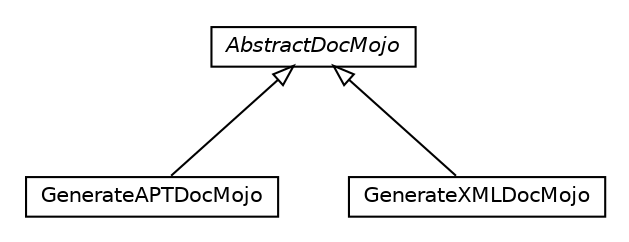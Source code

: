 #!/usr/local/bin/dot
#
# Class diagram 
# Generated by UMLGraph version R5_6-24-gf6e263 (http://www.umlgraph.org/)
#

digraph G {
	edge [fontname="Helvetica",fontsize=10,labelfontname="Helvetica",labelfontsize=10];
	node [fontname="Helvetica",fontsize=10,shape=plaintext];
	nodesep=0.25;
	ranksep=0.5;
	// fr.fastconnect.factory.tibco.bw.maven.doc.GenerateAPTDocMojo
	c77 [label=<<table title="fr.fastconnect.factory.tibco.bw.maven.doc.GenerateAPTDocMojo" border="0" cellborder="1" cellspacing="0" cellpadding="2" port="p" href="./GenerateAPTDocMojo.html">
		<tr><td><table border="0" cellspacing="0" cellpadding="1">
<tr><td align="center" balign="center"> GenerateAPTDocMojo </td></tr>
		</table></td></tr>
		</table>>, URL="./GenerateAPTDocMojo.html", fontname="Helvetica", fontcolor="black", fontsize=10.0];
	// fr.fastconnect.factory.tibco.bw.maven.doc.AbstractDocMojo
	c78 [label=<<table title="fr.fastconnect.factory.tibco.bw.maven.doc.AbstractDocMojo" border="0" cellborder="1" cellspacing="0" cellpadding="2" port="p" href="./AbstractDocMojo.html">
		<tr><td><table border="0" cellspacing="0" cellpadding="1">
<tr><td align="center" balign="center"><font face="Helvetica-Oblique"> AbstractDocMojo </font></td></tr>
		</table></td></tr>
		</table>>, URL="./AbstractDocMojo.html", fontname="Helvetica", fontcolor="black", fontsize=10.0];
	// fr.fastconnect.factory.tibco.bw.maven.doc.GenerateXMLDocMojo
	c79 [label=<<table title="fr.fastconnect.factory.tibco.bw.maven.doc.GenerateXMLDocMojo" border="0" cellborder="1" cellspacing="0" cellpadding="2" port="p" href="./GenerateXMLDocMojo.html">
		<tr><td><table border="0" cellspacing="0" cellpadding="1">
<tr><td align="center" balign="center"> GenerateXMLDocMojo </td></tr>
		</table></td></tr>
		</table>>, URL="./GenerateXMLDocMojo.html", fontname="Helvetica", fontcolor="black", fontsize=10.0];
	//fr.fastconnect.factory.tibco.bw.maven.doc.GenerateAPTDocMojo extends fr.fastconnect.factory.tibco.bw.maven.doc.AbstractDocMojo
	c78:p -> c77:p [dir=back,arrowtail=empty];
	//fr.fastconnect.factory.tibco.bw.maven.doc.GenerateXMLDocMojo extends fr.fastconnect.factory.tibco.bw.maven.doc.AbstractDocMojo
	c78:p -> c79:p [dir=back,arrowtail=empty];
}

